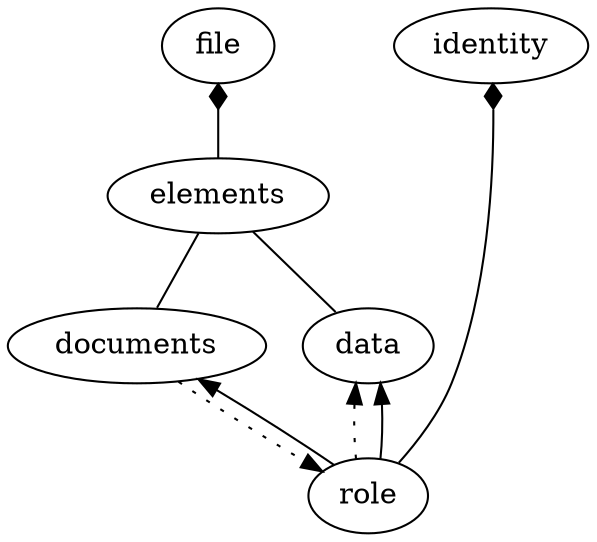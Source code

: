 /*
Use 'circo' interpreter

This work by the UAP investigation network initiative is licensed under CC BY-SA
4.0 (https://creativecommons.org/licenses/by-sa/4.0/).
*/

digraph{

graph [
//label="File elements modelisation.",
comment="This work by the UAP investigation network initiative is licensed under
CC BY-SA 4.0 (https://creativecommons.org/licenses/by-sa/4.0/)."
]

{rank="source"; uap [label="file"] ;}
{rank="source"; idy [label="identity"] ;}
{rank="same"; doc [label="documents"] ; dat [label="data"] ;}
{rank="same"; elm [label="elements"] ;}
rol [label="role"] ;

elm -> uap [arrowhead="diamond"] ;
elm -> doc [arrowhead="none"] ;
elm -> dat [arrowhead="none"] ;
doc -> rol [style="dotted"] ;
rol -> dat [style="dotted"] ;
rol -> idy [arrowhead="diamond"] ;
rol -> dat
rol -> doc

}
